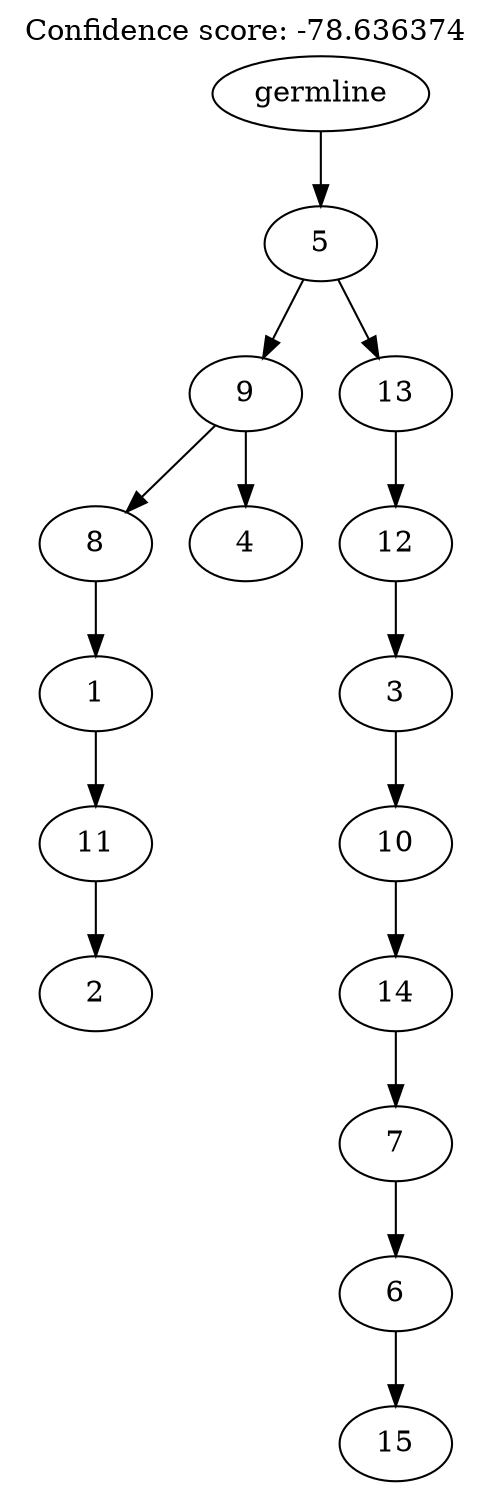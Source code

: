 digraph g {
	"13" -> "14";
	"14" [label="2"];
	"12" -> "13";
	"13" [label="11"];
	"11" -> "12";
	"12" [label="1"];
	"10" -> "11";
	"11" [label="8"];
	"10" -> "15";
	"15" [label="4"];
	"8" -> "9";
	"9" [label="15"];
	"7" -> "8";
	"8" [label="6"];
	"6" -> "7";
	"7" [label="7"];
	"5" -> "6";
	"6" [label="14"];
	"4" -> "5";
	"5" [label="10"];
	"3" -> "4";
	"4" [label="3"];
	"2" -> "3";
	"3" [label="12"];
	"1" -> "2";
	"2" [label="13"];
	"1" -> "10";
	"10" [label="9"];
	"0" -> "1";
	"1" [label="5"];
	"0" [label="germline"];
	labelloc="t";
	label="Confidence score: -78.636374";
}

